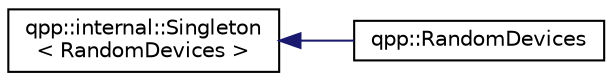 digraph "Graphical Class Hierarchy"
{
  edge [fontname="Helvetica",fontsize="10",labelfontname="Helvetica",labelfontsize="10"];
  node [fontname="Helvetica",fontsize="10",shape=record];
  rankdir="LR";
  Node0 [label="qpp::internal::Singleton\l\< RandomDevices \>",height=0.2,width=0.4,color="black", fillcolor="white", style="filled",URL="$classqpp_1_1internal_1_1_singleton.html"];
  Node0 -> Node1 [dir="back",color="midnightblue",fontsize="10",style="solid",fontname="Helvetica"];
  Node1 [label="qpp::RandomDevices",height=0.2,width=0.4,color="black", fillcolor="white", style="filled",URL="$classqpp_1_1_random_devices.html",tooltip="Singleton class that manages the source of randomness in the library. "];
}

